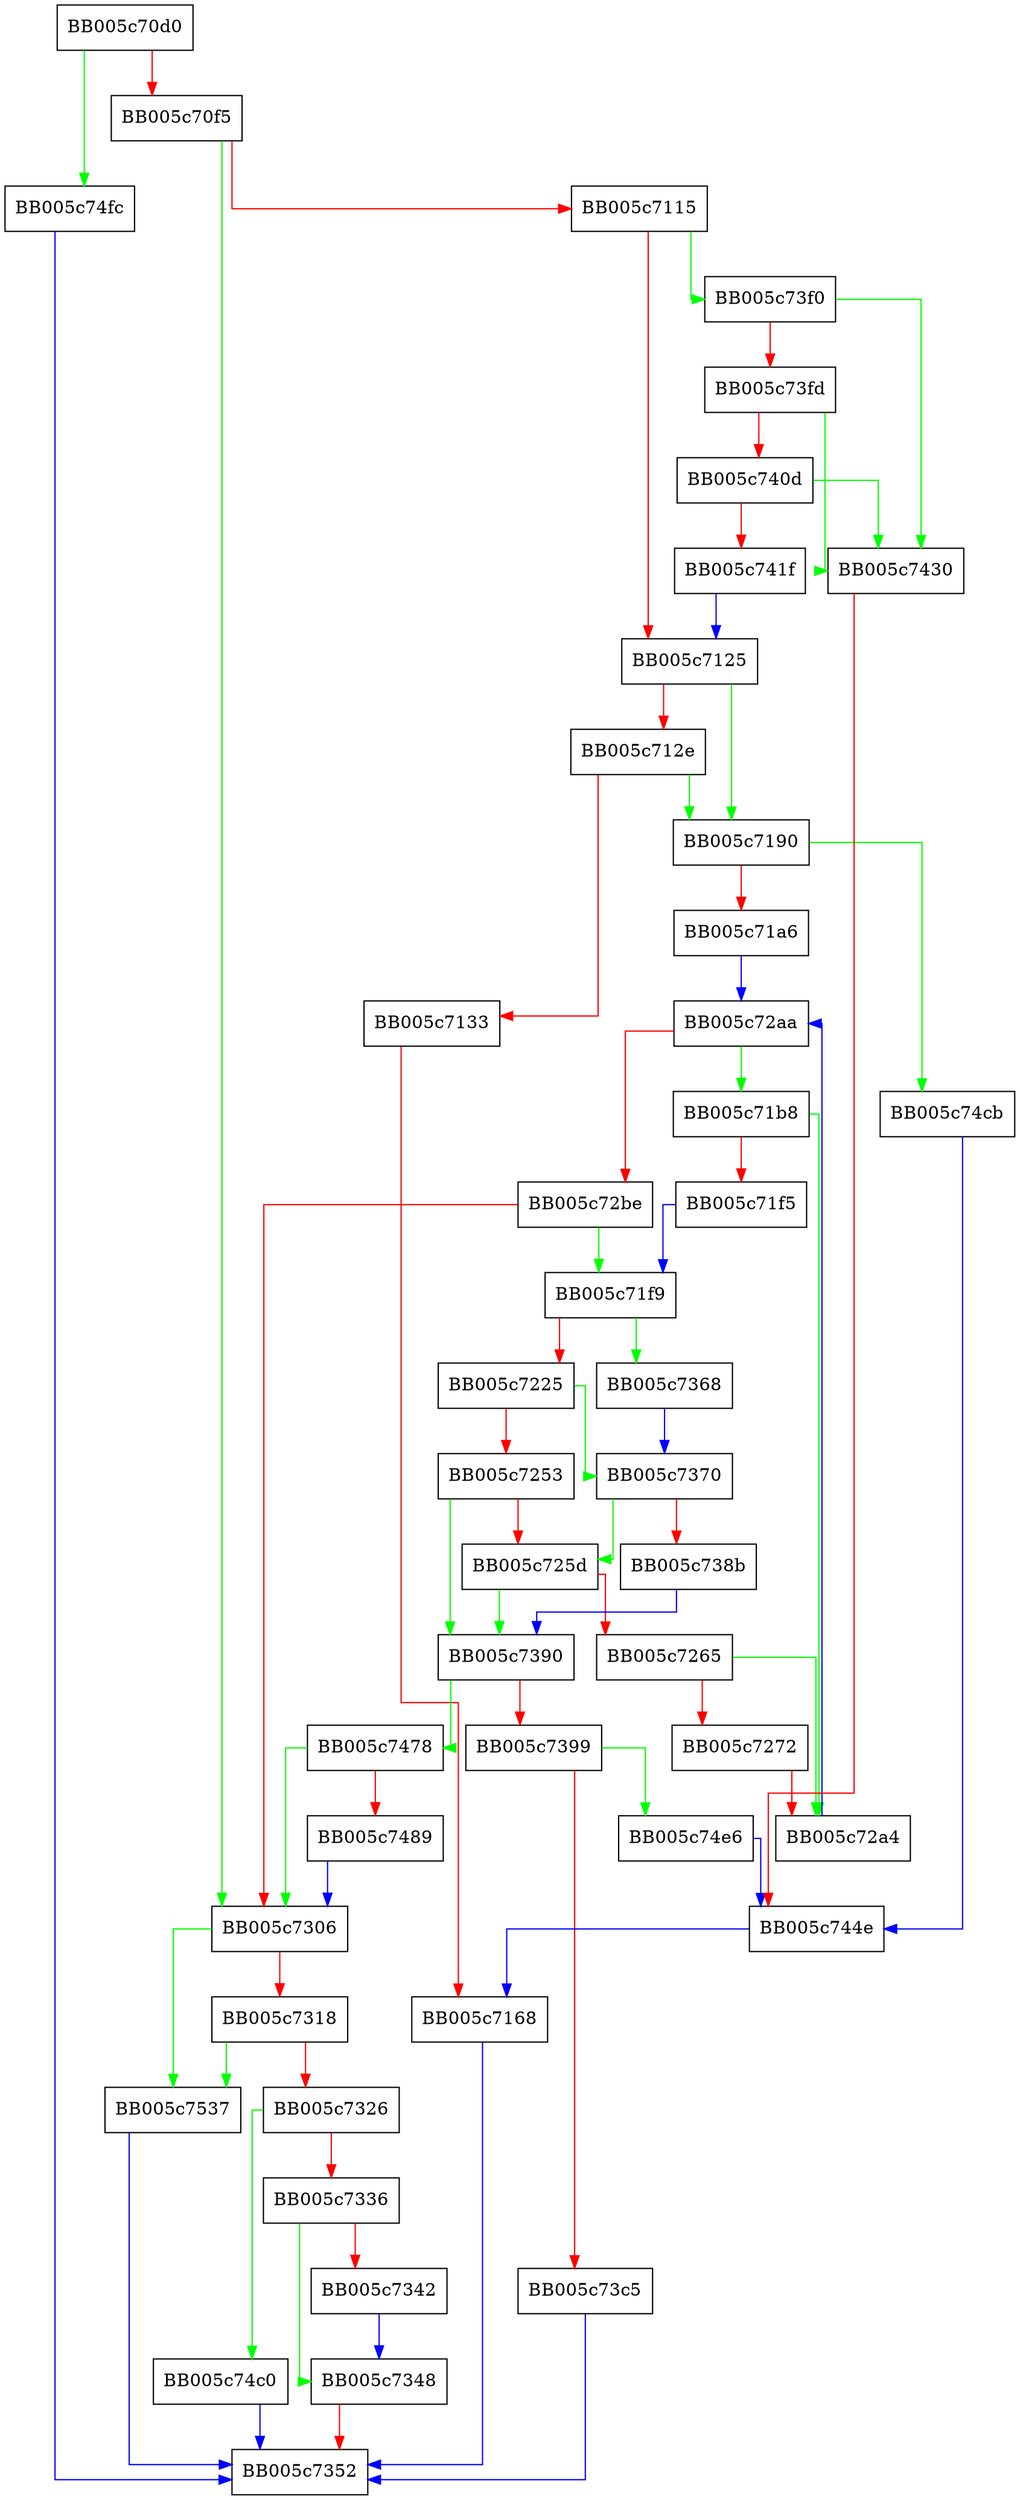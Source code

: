 digraph EVP_PKEY_derive_init_ex {
  node [shape="box"];
  graph [splines=ortho];
  BB005c70d0 -> BB005c74fc [color="green"];
  BB005c70d0 -> BB005c70f5 [color="red"];
  BB005c70f5 -> BB005c7306 [color="green"];
  BB005c70f5 -> BB005c7115 [color="red"];
  BB005c7115 -> BB005c73f0 [color="green"];
  BB005c7115 -> BB005c7125 [color="red"];
  BB005c7125 -> BB005c7190 [color="green"];
  BB005c7125 -> BB005c712e [color="red"];
  BB005c712e -> BB005c7190 [color="green"];
  BB005c712e -> BB005c7133 [color="red"];
  BB005c7133 -> BB005c7168 [color="red"];
  BB005c7168 -> BB005c7352 [color="blue"];
  BB005c7190 -> BB005c74cb [color="green"];
  BB005c7190 -> BB005c71a6 [color="red"];
  BB005c71a6 -> BB005c72aa [color="blue"];
  BB005c71b8 -> BB005c72a4 [color="green"];
  BB005c71b8 -> BB005c71f5 [color="red"];
  BB005c71f5 -> BB005c71f9 [color="blue"];
  BB005c71f9 -> BB005c7368 [color="green"];
  BB005c71f9 -> BB005c7225 [color="red"];
  BB005c7225 -> BB005c7370 [color="green"];
  BB005c7225 -> BB005c7253 [color="red"];
  BB005c7253 -> BB005c7390 [color="green"];
  BB005c7253 -> BB005c725d [color="red"];
  BB005c725d -> BB005c7390 [color="green"];
  BB005c725d -> BB005c7265 [color="red"];
  BB005c7265 -> BB005c72a4 [color="green"];
  BB005c7265 -> BB005c7272 [color="red"];
  BB005c7272 -> BB005c72a4 [color="red"];
  BB005c72a4 -> BB005c72aa [color="blue"];
  BB005c72aa -> BB005c71b8 [color="green"];
  BB005c72aa -> BB005c72be [color="red"];
  BB005c72be -> BB005c71f9 [color="green"];
  BB005c72be -> BB005c7306 [color="red"];
  BB005c7306 -> BB005c7537 [color="green"];
  BB005c7306 -> BB005c7318 [color="red"];
  BB005c7318 -> BB005c7537 [color="green"];
  BB005c7318 -> BB005c7326 [color="red"];
  BB005c7326 -> BB005c74c0 [color="green"];
  BB005c7326 -> BB005c7336 [color="red"];
  BB005c7336 -> BB005c7348 [color="green"];
  BB005c7336 -> BB005c7342 [color="red"];
  BB005c7342 -> BB005c7348 [color="blue"];
  BB005c7348 -> BB005c7352 [color="red"];
  BB005c7368 -> BB005c7370 [color="blue"];
  BB005c7370 -> BB005c725d [color="green"];
  BB005c7370 -> BB005c738b [color="red"];
  BB005c738b -> BB005c7390 [color="blue"];
  BB005c7390 -> BB005c7478 [color="green"];
  BB005c7390 -> BB005c7399 [color="red"];
  BB005c7399 -> BB005c74e6 [color="green"];
  BB005c7399 -> BB005c73c5 [color="red"];
  BB005c73c5 -> BB005c7352 [color="blue"];
  BB005c73f0 -> BB005c7430 [color="green"];
  BB005c73f0 -> BB005c73fd [color="red"];
  BB005c73fd -> BB005c7430 [color="green"];
  BB005c73fd -> BB005c740d [color="red"];
  BB005c740d -> BB005c7430 [color="green"];
  BB005c740d -> BB005c741f [color="red"];
  BB005c741f -> BB005c7125 [color="blue"];
  BB005c7430 -> BB005c744e [color="red"];
  BB005c744e -> BB005c7168 [color="blue"];
  BB005c7478 -> BB005c7306 [color="green"];
  BB005c7478 -> BB005c7489 [color="red"];
  BB005c7489 -> BB005c7306 [color="blue"];
  BB005c74c0 -> BB005c7352 [color="blue"];
  BB005c74cb -> BB005c744e [color="blue"];
  BB005c74e6 -> BB005c744e [color="blue"];
  BB005c74fc -> BB005c7352 [color="blue"];
  BB005c7537 -> BB005c7352 [color="blue"];
}